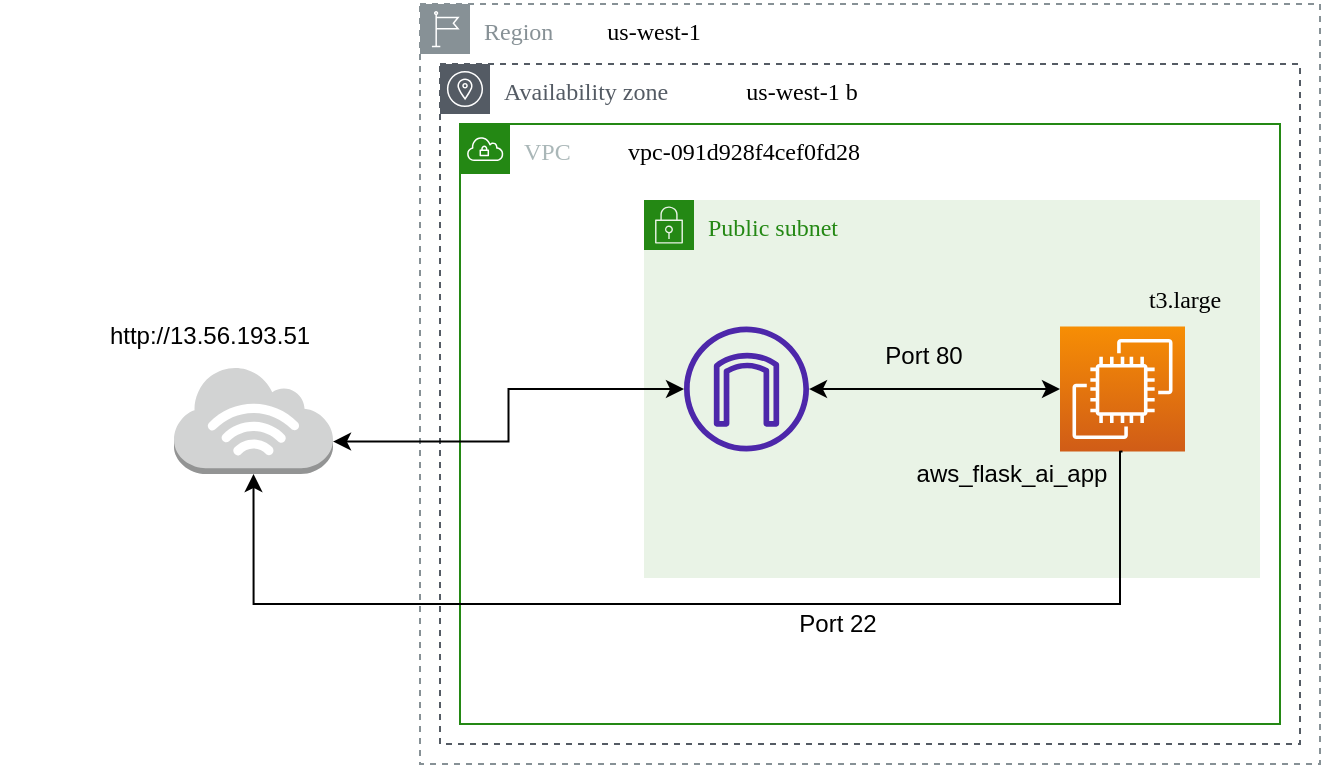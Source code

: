 <mxfile version="21.6.2" type="github">
  <diagram name="Page-1" id="_LPVEoF3XmgwlrlQNc1Z">
    <mxGraphModel dx="1434" dy="820" grid="1" gridSize="10" guides="1" tooltips="1" connect="1" arrows="1" fold="1" page="1" pageScale="1" pageWidth="1600" pageHeight="900" math="0" shadow="0">
      <root>
        <mxCell id="0" />
        <mxCell id="1" parent="0" />
        <mxCell id="8saEMStAEFfvwQkuhHxn-32" value="Region" style="outlineConnect=0;gradientColor=none;html=1;whiteSpace=wrap;fontSize=12;fontStyle=0;shape=mxgraph.aws4.group;grIcon=mxgraph.aws4.group_region;strokeColor=#879196;fillColor=none;verticalAlign=top;align=left;spacingLeft=30;fontColor=#879196;dashed=1;hachureGap=4;fontFamily=Verdana;" vertex="1" parent="1">
          <mxGeometry x="350" y="230" width="450" height="380" as="geometry" />
        </mxCell>
        <mxCell id="8saEMStAEFfvwQkuhHxn-33" value="&lt;font style=&quot;font-size: 12px;&quot;&gt;us-west-1&lt;/font&gt;" style="text;html=1;strokeColor=none;fillColor=none;align=center;verticalAlign=middle;whiteSpace=wrap;rounded=0;fontSize=20;fontFamily=Verdana;" vertex="1" parent="1">
          <mxGeometry x="432" y="230" width="70" height="20" as="geometry" />
        </mxCell>
        <mxCell id="8saEMStAEFfvwQkuhHxn-34" value="Availability zone" style="outlineConnect=0;gradientColor=none;html=1;whiteSpace=wrap;fontSize=12;fontStyle=0;shape=mxgraph.aws4.group;grIcon=mxgraph.aws4.group_availability_zone;strokeColor=#545B64;fillColor=none;verticalAlign=top;align=left;spacingLeft=30;fontColor=#545B64;dashed=1;hachureGap=4;fontFamily=Verdana;" vertex="1" parent="1">
          <mxGeometry x="360" y="260" width="430" height="340" as="geometry" />
        </mxCell>
        <mxCell id="8saEMStAEFfvwQkuhHxn-35" value="&lt;font style=&quot;font-size: 12px;&quot;&gt;us-west-1 b&lt;br&gt;&lt;/font&gt;" style="text;html=1;strokeColor=none;fillColor=none;align=center;verticalAlign=middle;whiteSpace=wrap;rounded=0;fontSize=20;fontFamily=Verdana;" vertex="1" parent="1">
          <mxGeometry x="502" y="260" width="78" height="20" as="geometry" />
        </mxCell>
        <mxCell id="8saEMStAEFfvwQkuhHxn-36" value="VPC" style="points=[[0,0],[0.25,0],[0.5,0],[0.75,0],[1,0],[1,0.25],[1,0.5],[1,0.75],[1,1],[0.75,1],[0.5,1],[0.25,1],[0,1],[0,0.75],[0,0.5],[0,0.25]];outlineConnect=0;gradientColor=none;html=1;whiteSpace=wrap;fontSize=12;fontStyle=0;container=1;pointerEvents=0;collapsible=0;recursiveResize=0;shape=mxgraph.aws4.group;grIcon=mxgraph.aws4.group_vpc;strokeColor=#248814;fillColor=none;verticalAlign=top;align=left;spacingLeft=30;fontColor=#AAB7B8;dashed=0;hachureGap=4;fontFamily=Verdana;" vertex="1" parent="1">
          <mxGeometry x="370" y="290" width="410" height="300" as="geometry" />
        </mxCell>
        <mxCell id="8saEMStAEFfvwQkuhHxn-37" value="&lt;font style=&quot;font-size: 12px;&quot; face=&quot;Verdana&quot;&gt;vpc-091d928f4cef0fd28&lt;/font&gt;" style="text;html=1;strokeColor=none;fillColor=none;align=center;verticalAlign=middle;whiteSpace=wrap;rounded=0;fontSize=20;fontFamily=Architects Daughter;" vertex="1" parent="8saEMStAEFfvwQkuhHxn-36">
          <mxGeometry x="52" width="180" height="22" as="geometry" />
        </mxCell>
        <mxCell id="8saEMStAEFfvwQkuhHxn-42" value="Public subnet" style="points=[[0,0],[0.25,0],[0.5,0],[0.75,0],[1,0],[1,0.25],[1,0.5],[1,0.75],[1,1],[0.75,1],[0.5,1],[0.25,1],[0,1],[0,0.75],[0,0.5],[0,0.25]];outlineConnect=0;gradientColor=none;html=1;whiteSpace=wrap;fontSize=12;fontStyle=0;container=1;pointerEvents=0;collapsible=0;recursiveResize=0;shape=mxgraph.aws4.group;grIcon=mxgraph.aws4.group_security_group;grStroke=0;strokeColor=#248814;fillColor=#E9F3E6;verticalAlign=top;align=left;spacingLeft=30;fontColor=#248814;dashed=0;hachureGap=4;fontFamily=Verdana;" vertex="1" parent="8saEMStAEFfvwQkuhHxn-36">
          <mxGeometry x="92" y="38" width="308" height="189" as="geometry" />
        </mxCell>
        <mxCell id="8saEMStAEFfvwQkuhHxn-44" value="" style="points=[[0,0,0],[0.25,0,0],[0.5,0,0],[0.75,0,0],[1,0,0],[0,1,0],[0.25,1,0],[0.5,1,0],[0.75,1,0],[1,1,0],[0,0.25,0],[0,0.5,0],[0,0.75,0],[1,0.25,0],[1,0.5,0],[1,0.75,0]];outlineConnect=0;fontColor=#232F3E;gradientColor=#F78E04;gradientDirection=north;fillColor=#D05C17;strokeColor=#ffffff;dashed=0;verticalLabelPosition=bottom;verticalAlign=top;align=center;html=1;fontSize=12;fontStyle=0;aspect=fixed;shape=mxgraph.aws4.resourceIcon;resIcon=mxgraph.aws4.ec2;hachureGap=4;fontFamily=Architects Daughter;fontSource=https%3A%2F%2Ffonts.googleapis.com%2Fcss%3Ffamily%3DArchitects%2BDaughter;" vertex="1" parent="8saEMStAEFfvwQkuhHxn-42">
          <mxGeometry x="208" y="63.25" width="62.5" height="62.5" as="geometry" />
        </mxCell>
        <mxCell id="8saEMStAEFfvwQkuhHxn-48" value="" style="edgeStyle=orthogonalEdgeStyle;rounded=0;orthogonalLoop=1;jettySize=auto;html=1;startArrow=classic;startFill=1;entryX=0;entryY=0.5;entryDx=0;entryDy=0;entryPerimeter=0;" edge="1" parent="8saEMStAEFfvwQkuhHxn-42" source="8saEMStAEFfvwQkuhHxn-49" target="8saEMStAEFfvwQkuhHxn-44">
          <mxGeometry relative="1" as="geometry">
            <mxPoint x="146" y="94.5" as="targetPoint" />
          </mxGeometry>
        </mxCell>
        <mxCell id="8saEMStAEFfvwQkuhHxn-49" value="" style="sketch=0;outlineConnect=0;fontColor=#232F3E;gradientColor=none;fillColor=#4D27AA;strokeColor=none;dashed=0;verticalLabelPosition=bottom;verticalAlign=top;align=center;html=1;fontSize=12;fontStyle=0;aspect=fixed;pointerEvents=1;shape=mxgraph.aws4.internet_gateway;" vertex="1" parent="8saEMStAEFfvwQkuhHxn-42">
          <mxGeometry x="20" y="63.25" width="62.5" height="62.5" as="geometry" />
        </mxCell>
        <mxCell id="8saEMStAEFfvwQkuhHxn-51" value="Port 80" style="text;html=1;strokeColor=none;fillColor=none;align=center;verticalAlign=middle;whiteSpace=wrap;rounded=0;" vertex="1" parent="8saEMStAEFfvwQkuhHxn-42">
          <mxGeometry x="70.5" y="63.25" width="137.5" height="30" as="geometry" />
        </mxCell>
        <mxCell id="8saEMStAEFfvwQkuhHxn-41" value="&lt;font face=&quot;Verdana&quot;&gt;t3.large&lt;/font&gt;" style="text;html=1;strokeColor=none;fillColor=none;align=center;verticalAlign=middle;whiteSpace=wrap;rounded=0;fontSize=12;fontFamily=Architects Daughter;" vertex="1" parent="8saEMStAEFfvwQkuhHxn-42">
          <mxGeometry x="208" y="42" width="125" height="15" as="geometry" />
        </mxCell>
        <mxCell id="8saEMStAEFfvwQkuhHxn-55" value="" style="outlineConnect=0;dashed=0;verticalLabelPosition=bottom;verticalAlign=top;align=center;html=1;shape=mxgraph.aws3.internet_3;fillColor=#D2D3D3;gradientColor=none;" vertex="1" parent="1">
          <mxGeometry x="227" y="411" width="79.5" height="54" as="geometry" />
        </mxCell>
        <mxCell id="8saEMStAEFfvwQkuhHxn-56" style="edgeStyle=orthogonalEdgeStyle;rounded=0;orthogonalLoop=1;jettySize=auto;html=1;entryX=1;entryY=0.7;entryDx=0;entryDy=0;entryPerimeter=0;startArrow=classic;startFill=1;" edge="1" parent="1" source="8saEMStAEFfvwQkuhHxn-49" target="8saEMStAEFfvwQkuhHxn-55">
          <mxGeometry relative="1" as="geometry" />
        </mxCell>
        <mxCell id="8saEMStAEFfvwQkuhHxn-60" style="edgeStyle=orthogonalEdgeStyle;rounded=0;orthogonalLoop=1;jettySize=auto;html=1;exitX=0.5;exitY=1;exitDx=0;exitDy=0;exitPerimeter=0;entryX=0.5;entryY=1;entryDx=0;entryDy=0;entryPerimeter=0;" edge="1" parent="1" source="8saEMStAEFfvwQkuhHxn-44" target="8saEMStAEFfvwQkuhHxn-55">
          <mxGeometry relative="1" as="geometry">
            <Array as="points">
              <mxPoint x="700" y="454" />
              <mxPoint x="700" y="530" />
              <mxPoint x="267" y="530" />
            </Array>
          </mxGeometry>
        </mxCell>
        <mxCell id="8saEMStAEFfvwQkuhHxn-62" value="Port 22" style="text;html=1;strokeColor=none;fillColor=none;align=center;verticalAlign=middle;whiteSpace=wrap;rounded=0;" vertex="1" parent="1">
          <mxGeometry x="530" y="525" width="58" height="30" as="geometry" />
        </mxCell>
        <mxCell id="8saEMStAEFfvwQkuhHxn-65" value="aws_flask_ai_app" style="text;html=1;strokeColor=none;fillColor=none;align=center;verticalAlign=middle;whiteSpace=wrap;rounded=0;" vertex="1" parent="1">
          <mxGeometry x="588" y="450" width="116" height="30" as="geometry" />
        </mxCell>
        <mxCell id="8saEMStAEFfvwQkuhHxn-66" value="http://13.56.193.51" style="text;html=1;strokeColor=none;fillColor=none;align=center;verticalAlign=middle;whiteSpace=wrap;rounded=0;" vertex="1" parent="1">
          <mxGeometry x="140" y="381" width="210" height="30" as="geometry" />
        </mxCell>
      </root>
    </mxGraphModel>
  </diagram>
</mxfile>
